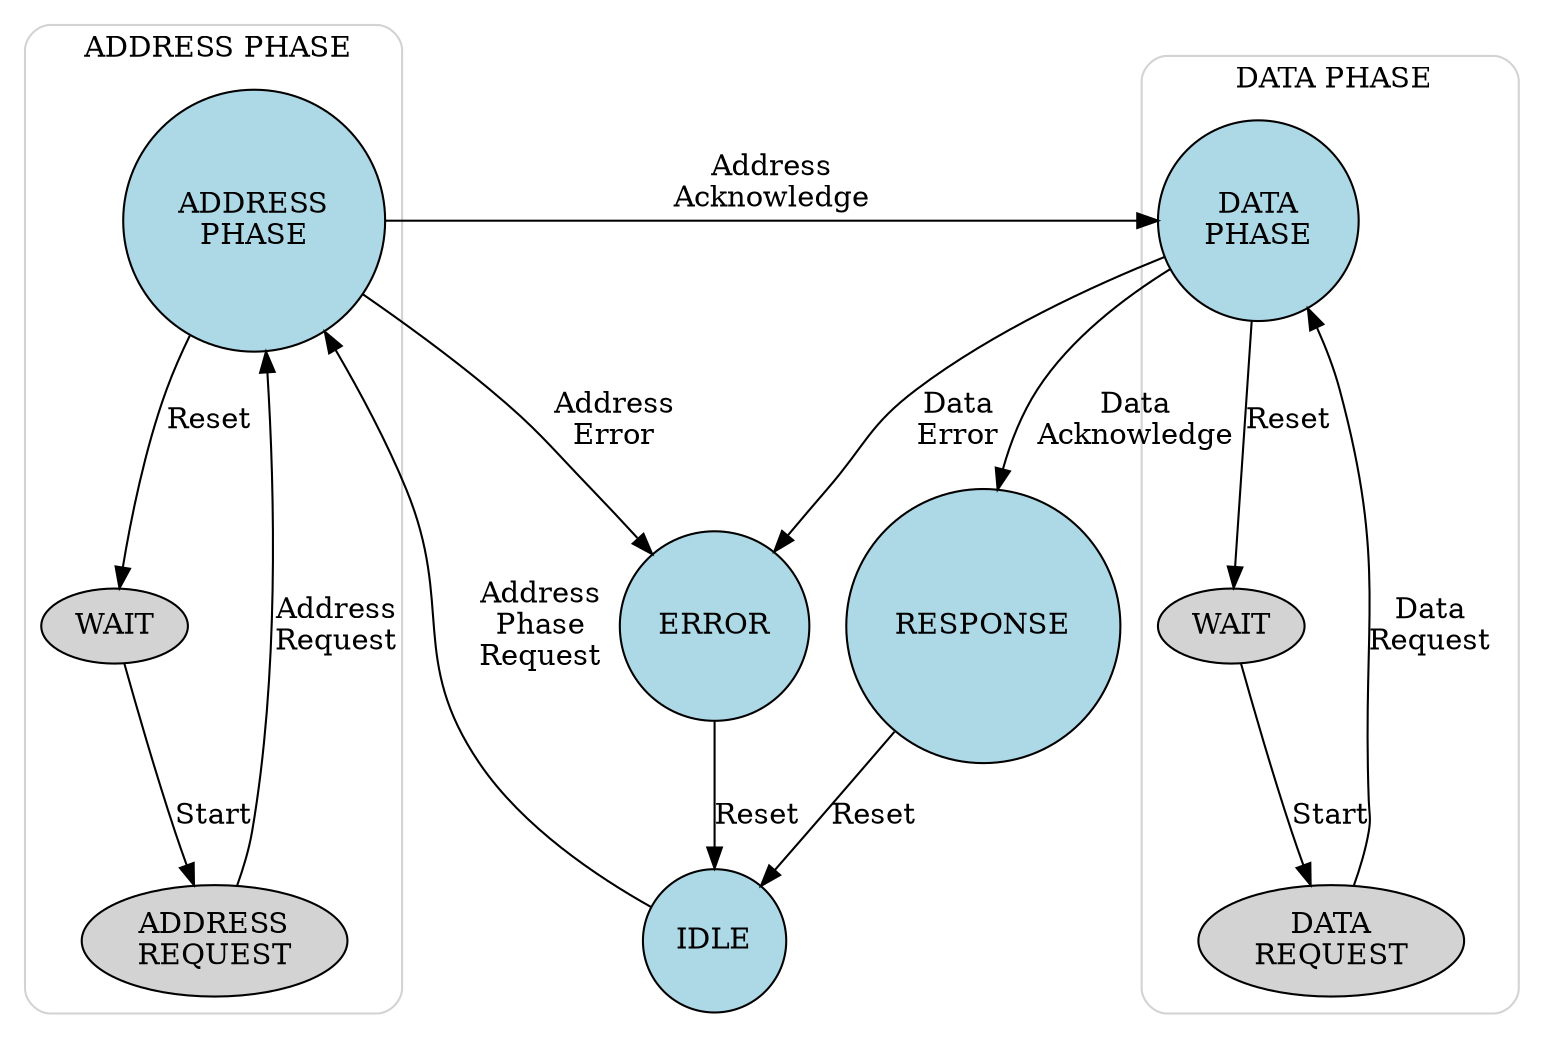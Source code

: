 digraph behavioral_state_ahb4 {
  node [shape = circle, style=filled, fillcolor=lightblue];
  
  // Estados
  IDLE [label="IDLE"];
  ADDRESS_PHASE [label="ADDRESS\nPHASE"];
  DATA_PHASE [label="DATA\nPHASE"];
  RESPONSE [label="RESPONSE"];
  ERROR [label="ERROR"];

  // Transiciones
  IDLE -> ADDRESS_PHASE [label="Address\nPhase\nRequest"];
  ADDRESS_PHASE -> DATA_PHASE [label="Address\nAcknowledge"];
  ADDRESS_PHASE -> ERROR [label="Address\nError"];
  DATA_PHASE -> RESPONSE [label="Data\nAcknowledge"];
  DATA_PHASE -> ERROR [label="Data\nError"];
  RESPONSE -> IDLE [label="Reset"];
  ERROR -> IDLE [label="Reset"];
  
  // Subestados de la fase de dirección
  subgraph cluster_address_phase {
    label = " ADDRESS PHASE";
    style = rounded;
    color = lightgrey;
    node [shape=ellipse, style=filled, fillcolor=lightgrey];
    WAIT_ADDRESS [label="WAIT"];
    ADDRESS_REQUEST [label="ADDRESS\nREQUEST"];
    WAIT_ADDRESS -> ADDRESS_REQUEST [label="Start"];
    ADDRESS_REQUEST -> ADDRESS_PHASE [label="Address\nRequest"];
    ADDRESS_PHASE -> WAIT_ADDRESS [label="Reset"];
  }

  // Subestados de la fase de datos
  subgraph cluster_data_phase {
    label = " DATA PHASE";
    style = rounded;
    color = lightgrey;
    node [shape=ellipse, style=filled, fillcolor=lightgrey];
    WAIT_DATA [label="WAIT"];
    DATA_REQUEST [label="DATA\nREQUEST"];
    WAIT_DATA -> DATA_REQUEST [label="Start"];
    DATA_REQUEST -> DATA_PHASE [label="Data\nRequest"];
    DATA_PHASE -> WAIT_DATA [label="Reset"];
  }
}